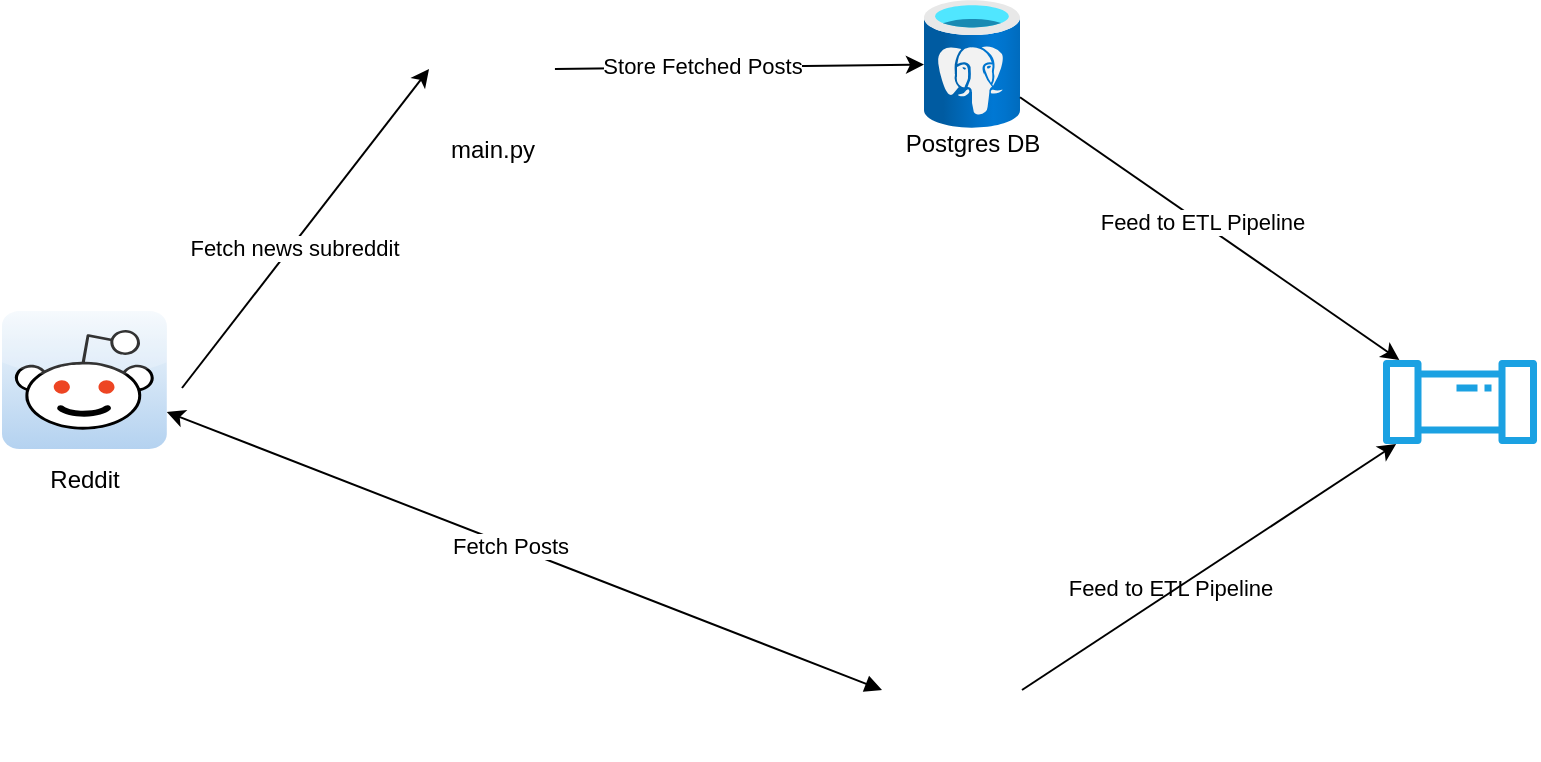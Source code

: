 <mxfile>
    <diagram id="LyBfUGpdDp9gzjKc-nIH" name="Page-1">
        <mxGraphModel dx="1029" dy="424" grid="1" gridSize="10" guides="1" tooltips="1" connect="1" arrows="1" fold="1" page="1" pageScale="1" pageWidth="850" pageHeight="1100" background="#ffffff" math="0" shadow="0">
            <root>
                <mxCell id="0"/>
                <mxCell id="1" parent="0"/>
                <mxCell id="8" value="" style="group" parent="1" vertex="1" connectable="0">
                    <mxGeometry x="240" y="30" width="70.0" height="90" as="geometry"/>
                </mxCell>
                <mxCell id="6" value="" style="shape=image;verticalLabelPosition=bottom;labelBackgroundColor=default;verticalAlign=top;aspect=fixed;imageAspect=0;image=https://upload.wikimedia.org/wikipedia/commons/3/31/Python-logo.png;dashed=0;strokeColor=default;align=center;fontFamily=Helvetica;fontSize=12;fontColor=default;fillColor=#F3F8FC;gradientColor=#B4D2F0;" parent="8" vertex="1">
                    <mxGeometry x="3.52" width="62.96" height="69" as="geometry"/>
                </mxCell>
                <mxCell id="7" value="main.py" style="text;html=1;align=center;verticalAlign=middle;resizable=0;points=[];autosize=1;strokeColor=none;fillColor=none;" parent="8" vertex="1">
                    <mxGeometry y="60" width="70" height="30" as="geometry"/>
                </mxCell>
                <mxCell id="9" value="" style="group" parent="1" vertex="1" connectable="0">
                    <mxGeometry x="30.0" y="185.5" width="82.4" height="99" as="geometry"/>
                </mxCell>
                <mxCell id="3" value="Reddit" style="text;html=1;align=center;verticalAlign=middle;resizable=0;points=[];autosize=1;strokeColor=none;fillColor=none;" parent="9" vertex="1">
                    <mxGeometry x="11.2" y="69" width="60" height="30" as="geometry"/>
                </mxCell>
                <mxCell id="4" value="" style="dashed=0;outlineConnect=0;html=1;align=center;labelPosition=center;verticalLabelPosition=bottom;verticalAlign=top;shape=mxgraph.webicons.reddit;fillColor=#F3F8FC;gradientColor=#B4D2F0" parent="9" vertex="1">
                    <mxGeometry width="82.4" height="69" as="geometry"/>
                </mxCell>
                <mxCell id="10" style="edgeStyle=none;html=1;entryX=0;entryY=0.5;entryDx=0;entryDy=0;" parent="1" target="6" edge="1">
                    <mxGeometry relative="1" as="geometry">
                        <mxPoint x="120" y="224" as="sourcePoint"/>
                    </mxGeometry>
                </mxCell>
                <mxCell id="11" value="Fetch news subreddit" style="edgeLabel;html=1;align=center;verticalAlign=middle;resizable=0;points=[];" parent="10" vertex="1" connectable="0">
                    <mxGeometry x="-0.109" y="-1" relative="1" as="geometry">
                        <mxPoint as="offset"/>
                    </mxGeometry>
                </mxCell>
                <mxCell id="15" style="edgeStyle=none;html=1;exitX=1;exitY=0.5;exitDx=0;exitDy=0;" parent="1" source="6" target="12" edge="1">
                    <mxGeometry relative="1" as="geometry"/>
                </mxCell>
                <mxCell id="16" value="Store Fetched Posts" style="edgeLabel;html=1;align=center;verticalAlign=middle;resizable=0;points=[];" parent="15" vertex="1" connectable="0">
                    <mxGeometry x="0.104" y="1" relative="1" as="geometry">
                        <mxPoint x="-29" as="offset"/>
                    </mxGeometry>
                </mxCell>
                <mxCell id="18" style="edgeStyle=none;html=1;exitX=0;exitY=0.5;exitDx=0;exitDy=0;startArrow=block;startFill=1;" parent="1" source="17" target="4" edge="1">
                    <mxGeometry relative="1" as="geometry"/>
                </mxCell>
                <mxCell id="19" value="Fetch Posts" style="edgeLabel;html=1;align=center;verticalAlign=middle;resizable=0;points=[];" parent="18" vertex="1" connectable="0">
                    <mxGeometry x="0.036" relative="1" as="geometry">
                        <mxPoint x="-1" as="offset"/>
                    </mxGeometry>
                </mxCell>
                <mxCell id="21" style="edgeStyle=none;html=1;exitX=1;exitY=0.5;exitDx=0;exitDy=0;" parent="1" source="17" target="20" edge="1">
                    <mxGeometry relative="1" as="geometry"/>
                </mxCell>
                <mxCell id="26" value="&lt;span style=&quot;&quot;&gt;Feed to ETL Pipeline&lt;/span&gt;" style="edgeLabel;html=1;align=center;verticalAlign=middle;resizable=0;points=[];labelBackgroundColor=none;fontColor=default;" parent="21" vertex="1" connectable="0">
                    <mxGeometry x="-0.121" y="-4" relative="1" as="geometry">
                        <mxPoint x="-11" as="offset"/>
                    </mxGeometry>
                </mxCell>
                <mxCell id="17" value="" style="shape=image;verticalLabelPosition=bottom;labelBackgroundColor=default;verticalAlign=top;aspect=fixed;imageAspect=0;image=https://www.shutterstock.com/image-vector/api-application-interface-icon-simple-600nw-2188533787.jpg;fontColor=light-dark(#000000,#000000);" parent="1" vertex="1">
                    <mxGeometry x="470" y="340" width="70.0" height="70" as="geometry"/>
                </mxCell>
                <mxCell id="20" value="hhh" style="sketch=0;outlineConnect=0;fontColor=#ffffff;fillColor=#1ba1e2;strokeColor=#006EAF;dashed=0;verticalLabelPosition=bottom;verticalAlign=top;align=center;html=1;fontSize=12;fontStyle=0;aspect=fixed;pointerEvents=1;shape=mxgraph.aws4.iot_analytics_pipeline;" parent="1" vertex="1">
                    <mxGeometry x="720" y="210" width="78" height="42" as="geometry"/>
                </mxCell>
                <mxCell id="22" value="" style="group;strokeColor=none;" parent="1" vertex="1" connectable="0">
                    <mxGeometry x="470" y="30" width="90" height="87" as="geometry"/>
                </mxCell>
                <mxCell id="12" value="" style="image;aspect=fixed;html=1;points=[];align=center;fontSize=12;image=img/lib/azure2/databases/Azure_Database_PostgreSQL_Server.svg;" parent="22" vertex="1">
                    <mxGeometry x="21" width="48" height="64" as="geometry"/>
                </mxCell>
                <mxCell id="13" value="Postgres DB" style="text;html=1;align=center;verticalAlign=middle;resizable=0;points=[];autosize=1;strokeColor=none;fillColor=none;" parent="22" vertex="1">
                    <mxGeometry y="57" width="90" height="30" as="geometry"/>
                </mxCell>
                <mxCell id="24" value="" style="edgeStyle=none;html=1;" parent="1" source="12" target="20" edge="1">
                    <mxGeometry relative="1" as="geometry"/>
                </mxCell>
                <mxCell id="25" value="Feed to ETL Pipeline" style="edgeLabel;html=1;align=center;verticalAlign=middle;resizable=0;points=[];" parent="24" vertex="1" connectable="0">
                    <mxGeometry x="-0.048" y="1" relative="1" as="geometry">
                        <mxPoint as="offset"/>
                    </mxGeometry>
                </mxCell>
            </root>
        </mxGraphModel>
    </diagram>
</mxfile>